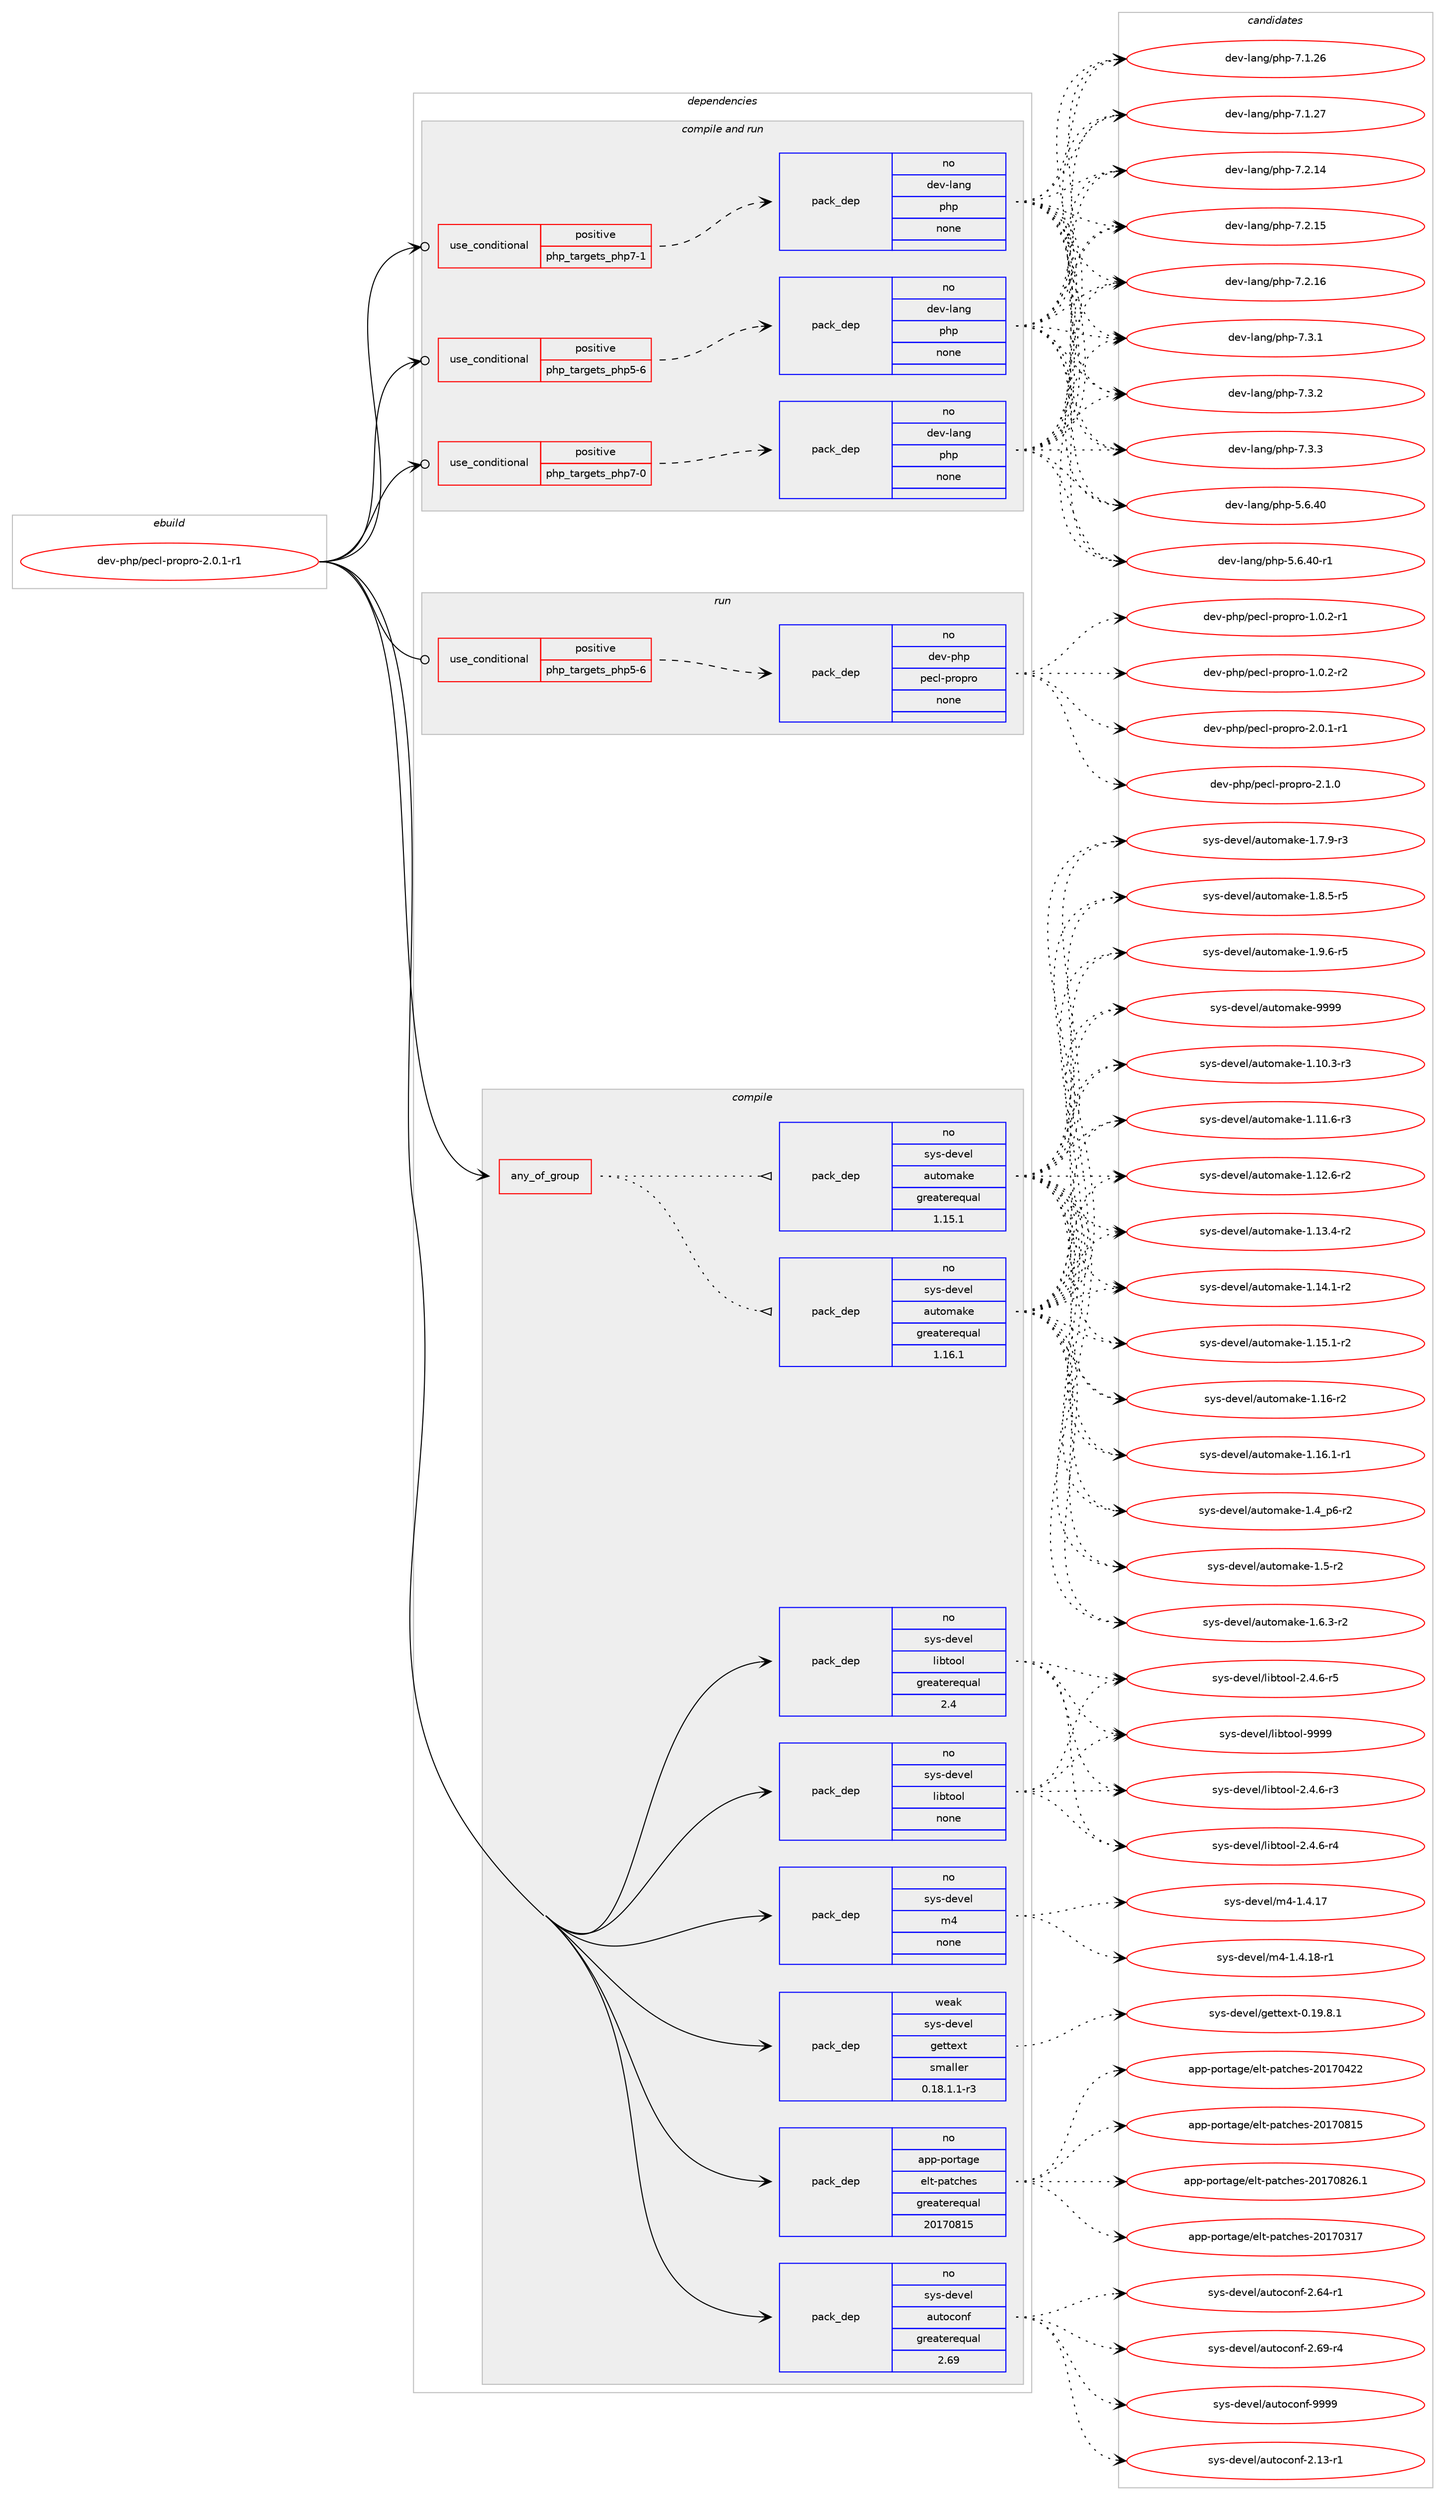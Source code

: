 digraph prolog {

# *************
# Graph options
# *************

newrank=true;
concentrate=true;
compound=true;
graph [rankdir=LR,fontname=Helvetica,fontsize=10,ranksep=1.5];#, ranksep=2.5, nodesep=0.2];
edge  [arrowhead=vee];
node  [fontname=Helvetica,fontsize=10];

# **********
# The ebuild
# **********

subgraph cluster_leftcol {
color=gray;
rank=same;
label=<<i>ebuild</i>>;
id [label="dev-php/pecl-propro-2.0.1-r1", color=red, width=4, href="../dev-php/pecl-propro-2.0.1-r1.svg"];
}

# ****************
# The dependencies
# ****************

subgraph cluster_midcol {
color=gray;
label=<<i>dependencies</i>>;
subgraph cluster_compile {
fillcolor="#eeeeee";
style=filled;
label=<<i>compile</i>>;
subgraph any22597 {
dependency1394840 [label=<<TABLE BORDER="0" CELLBORDER="1" CELLSPACING="0" CELLPADDING="4"><TR><TD CELLPADDING="10">any_of_group</TD></TR></TABLE>>, shape=none, color=red];subgraph pack1001887 {
dependency1394841 [label=<<TABLE BORDER="0" CELLBORDER="1" CELLSPACING="0" CELLPADDING="4" WIDTH="220"><TR><TD ROWSPAN="6" CELLPADDING="30">pack_dep</TD></TR><TR><TD WIDTH="110">no</TD></TR><TR><TD>sys-devel</TD></TR><TR><TD>automake</TD></TR><TR><TD>greaterequal</TD></TR><TR><TD>1.16.1</TD></TR></TABLE>>, shape=none, color=blue];
}
dependency1394840:e -> dependency1394841:w [weight=20,style="dotted",arrowhead="oinv"];
subgraph pack1001888 {
dependency1394842 [label=<<TABLE BORDER="0" CELLBORDER="1" CELLSPACING="0" CELLPADDING="4" WIDTH="220"><TR><TD ROWSPAN="6" CELLPADDING="30">pack_dep</TD></TR><TR><TD WIDTH="110">no</TD></TR><TR><TD>sys-devel</TD></TR><TR><TD>automake</TD></TR><TR><TD>greaterequal</TD></TR><TR><TD>1.15.1</TD></TR></TABLE>>, shape=none, color=blue];
}
dependency1394840:e -> dependency1394842:w [weight=20,style="dotted",arrowhead="oinv"];
}
id:e -> dependency1394840:w [weight=20,style="solid",arrowhead="vee"];
subgraph pack1001889 {
dependency1394843 [label=<<TABLE BORDER="0" CELLBORDER="1" CELLSPACING="0" CELLPADDING="4" WIDTH="220"><TR><TD ROWSPAN="6" CELLPADDING="30">pack_dep</TD></TR><TR><TD WIDTH="110">no</TD></TR><TR><TD>app-portage</TD></TR><TR><TD>elt-patches</TD></TR><TR><TD>greaterequal</TD></TR><TR><TD>20170815</TD></TR></TABLE>>, shape=none, color=blue];
}
id:e -> dependency1394843:w [weight=20,style="solid",arrowhead="vee"];
subgraph pack1001890 {
dependency1394844 [label=<<TABLE BORDER="0" CELLBORDER="1" CELLSPACING="0" CELLPADDING="4" WIDTH="220"><TR><TD ROWSPAN="6" CELLPADDING="30">pack_dep</TD></TR><TR><TD WIDTH="110">no</TD></TR><TR><TD>sys-devel</TD></TR><TR><TD>autoconf</TD></TR><TR><TD>greaterequal</TD></TR><TR><TD>2.69</TD></TR></TABLE>>, shape=none, color=blue];
}
id:e -> dependency1394844:w [weight=20,style="solid",arrowhead="vee"];
subgraph pack1001891 {
dependency1394845 [label=<<TABLE BORDER="0" CELLBORDER="1" CELLSPACING="0" CELLPADDING="4" WIDTH="220"><TR><TD ROWSPAN="6" CELLPADDING="30">pack_dep</TD></TR><TR><TD WIDTH="110">no</TD></TR><TR><TD>sys-devel</TD></TR><TR><TD>libtool</TD></TR><TR><TD>greaterequal</TD></TR><TR><TD>2.4</TD></TR></TABLE>>, shape=none, color=blue];
}
id:e -> dependency1394845:w [weight=20,style="solid",arrowhead="vee"];
subgraph pack1001892 {
dependency1394846 [label=<<TABLE BORDER="0" CELLBORDER="1" CELLSPACING="0" CELLPADDING="4" WIDTH="220"><TR><TD ROWSPAN="6" CELLPADDING="30">pack_dep</TD></TR><TR><TD WIDTH="110">no</TD></TR><TR><TD>sys-devel</TD></TR><TR><TD>libtool</TD></TR><TR><TD>none</TD></TR><TR><TD></TD></TR></TABLE>>, shape=none, color=blue];
}
id:e -> dependency1394846:w [weight=20,style="solid",arrowhead="vee"];
subgraph pack1001893 {
dependency1394847 [label=<<TABLE BORDER="0" CELLBORDER="1" CELLSPACING="0" CELLPADDING="4" WIDTH="220"><TR><TD ROWSPAN="6" CELLPADDING="30">pack_dep</TD></TR><TR><TD WIDTH="110">no</TD></TR><TR><TD>sys-devel</TD></TR><TR><TD>m4</TD></TR><TR><TD>none</TD></TR><TR><TD></TD></TR></TABLE>>, shape=none, color=blue];
}
id:e -> dependency1394847:w [weight=20,style="solid",arrowhead="vee"];
subgraph pack1001894 {
dependency1394848 [label=<<TABLE BORDER="0" CELLBORDER="1" CELLSPACING="0" CELLPADDING="4" WIDTH="220"><TR><TD ROWSPAN="6" CELLPADDING="30">pack_dep</TD></TR><TR><TD WIDTH="110">weak</TD></TR><TR><TD>sys-devel</TD></TR><TR><TD>gettext</TD></TR><TR><TD>smaller</TD></TR><TR><TD>0.18.1.1-r3</TD></TR></TABLE>>, shape=none, color=blue];
}
id:e -> dependency1394848:w [weight=20,style="solid",arrowhead="vee"];
}
subgraph cluster_compileandrun {
fillcolor="#eeeeee";
style=filled;
label=<<i>compile and run</i>>;
subgraph cond369791 {
dependency1394849 [label=<<TABLE BORDER="0" CELLBORDER="1" CELLSPACING="0" CELLPADDING="4"><TR><TD ROWSPAN="3" CELLPADDING="10">use_conditional</TD></TR><TR><TD>positive</TD></TR><TR><TD>php_targets_php5-6</TD></TR></TABLE>>, shape=none, color=red];
subgraph pack1001895 {
dependency1394850 [label=<<TABLE BORDER="0" CELLBORDER="1" CELLSPACING="0" CELLPADDING="4" WIDTH="220"><TR><TD ROWSPAN="6" CELLPADDING="30">pack_dep</TD></TR><TR><TD WIDTH="110">no</TD></TR><TR><TD>dev-lang</TD></TR><TR><TD>php</TD></TR><TR><TD>none</TD></TR><TR><TD></TD></TR></TABLE>>, shape=none, color=blue];
}
dependency1394849:e -> dependency1394850:w [weight=20,style="dashed",arrowhead="vee"];
}
id:e -> dependency1394849:w [weight=20,style="solid",arrowhead="odotvee"];
subgraph cond369792 {
dependency1394851 [label=<<TABLE BORDER="0" CELLBORDER="1" CELLSPACING="0" CELLPADDING="4"><TR><TD ROWSPAN="3" CELLPADDING="10">use_conditional</TD></TR><TR><TD>positive</TD></TR><TR><TD>php_targets_php7-0</TD></TR></TABLE>>, shape=none, color=red];
subgraph pack1001896 {
dependency1394852 [label=<<TABLE BORDER="0" CELLBORDER="1" CELLSPACING="0" CELLPADDING="4" WIDTH="220"><TR><TD ROWSPAN="6" CELLPADDING="30">pack_dep</TD></TR><TR><TD WIDTH="110">no</TD></TR><TR><TD>dev-lang</TD></TR><TR><TD>php</TD></TR><TR><TD>none</TD></TR><TR><TD></TD></TR></TABLE>>, shape=none, color=blue];
}
dependency1394851:e -> dependency1394852:w [weight=20,style="dashed",arrowhead="vee"];
}
id:e -> dependency1394851:w [weight=20,style="solid",arrowhead="odotvee"];
subgraph cond369793 {
dependency1394853 [label=<<TABLE BORDER="0" CELLBORDER="1" CELLSPACING="0" CELLPADDING="4"><TR><TD ROWSPAN="3" CELLPADDING="10">use_conditional</TD></TR><TR><TD>positive</TD></TR><TR><TD>php_targets_php7-1</TD></TR></TABLE>>, shape=none, color=red];
subgraph pack1001897 {
dependency1394854 [label=<<TABLE BORDER="0" CELLBORDER="1" CELLSPACING="0" CELLPADDING="4" WIDTH="220"><TR><TD ROWSPAN="6" CELLPADDING="30">pack_dep</TD></TR><TR><TD WIDTH="110">no</TD></TR><TR><TD>dev-lang</TD></TR><TR><TD>php</TD></TR><TR><TD>none</TD></TR><TR><TD></TD></TR></TABLE>>, shape=none, color=blue];
}
dependency1394853:e -> dependency1394854:w [weight=20,style="dashed",arrowhead="vee"];
}
id:e -> dependency1394853:w [weight=20,style="solid",arrowhead="odotvee"];
}
subgraph cluster_run {
fillcolor="#eeeeee";
style=filled;
label=<<i>run</i>>;
subgraph cond369794 {
dependency1394855 [label=<<TABLE BORDER="0" CELLBORDER="1" CELLSPACING="0" CELLPADDING="4"><TR><TD ROWSPAN="3" CELLPADDING="10">use_conditional</TD></TR><TR><TD>positive</TD></TR><TR><TD>php_targets_php5-6</TD></TR></TABLE>>, shape=none, color=red];
subgraph pack1001898 {
dependency1394856 [label=<<TABLE BORDER="0" CELLBORDER="1" CELLSPACING="0" CELLPADDING="4" WIDTH="220"><TR><TD ROWSPAN="6" CELLPADDING="30">pack_dep</TD></TR><TR><TD WIDTH="110">no</TD></TR><TR><TD>dev-php</TD></TR><TR><TD>pecl-propro</TD></TR><TR><TD>none</TD></TR><TR><TD></TD></TR></TABLE>>, shape=none, color=blue];
}
dependency1394855:e -> dependency1394856:w [weight=20,style="dashed",arrowhead="vee"];
}
id:e -> dependency1394855:w [weight=20,style="solid",arrowhead="odot"];
}
}

# **************
# The candidates
# **************

subgraph cluster_choices {
rank=same;
color=gray;
label=<<i>candidates</i>>;

subgraph choice1001887 {
color=black;
nodesep=1;
choice11512111545100101118101108479711711611110997107101454946494846514511451 [label="sys-devel/automake-1.10.3-r3", color=red, width=4,href="../sys-devel/automake-1.10.3-r3.svg"];
choice11512111545100101118101108479711711611110997107101454946494946544511451 [label="sys-devel/automake-1.11.6-r3", color=red, width=4,href="../sys-devel/automake-1.11.6-r3.svg"];
choice11512111545100101118101108479711711611110997107101454946495046544511450 [label="sys-devel/automake-1.12.6-r2", color=red, width=4,href="../sys-devel/automake-1.12.6-r2.svg"];
choice11512111545100101118101108479711711611110997107101454946495146524511450 [label="sys-devel/automake-1.13.4-r2", color=red, width=4,href="../sys-devel/automake-1.13.4-r2.svg"];
choice11512111545100101118101108479711711611110997107101454946495246494511450 [label="sys-devel/automake-1.14.1-r2", color=red, width=4,href="../sys-devel/automake-1.14.1-r2.svg"];
choice11512111545100101118101108479711711611110997107101454946495346494511450 [label="sys-devel/automake-1.15.1-r2", color=red, width=4,href="../sys-devel/automake-1.15.1-r2.svg"];
choice1151211154510010111810110847971171161111099710710145494649544511450 [label="sys-devel/automake-1.16-r2", color=red, width=4,href="../sys-devel/automake-1.16-r2.svg"];
choice11512111545100101118101108479711711611110997107101454946495446494511449 [label="sys-devel/automake-1.16.1-r1", color=red, width=4,href="../sys-devel/automake-1.16.1-r1.svg"];
choice115121115451001011181011084797117116111109971071014549465295112544511450 [label="sys-devel/automake-1.4_p6-r2", color=red, width=4,href="../sys-devel/automake-1.4_p6-r2.svg"];
choice11512111545100101118101108479711711611110997107101454946534511450 [label="sys-devel/automake-1.5-r2", color=red, width=4,href="../sys-devel/automake-1.5-r2.svg"];
choice115121115451001011181011084797117116111109971071014549465446514511450 [label="sys-devel/automake-1.6.3-r2", color=red, width=4,href="../sys-devel/automake-1.6.3-r2.svg"];
choice115121115451001011181011084797117116111109971071014549465546574511451 [label="sys-devel/automake-1.7.9-r3", color=red, width=4,href="../sys-devel/automake-1.7.9-r3.svg"];
choice115121115451001011181011084797117116111109971071014549465646534511453 [label="sys-devel/automake-1.8.5-r5", color=red, width=4,href="../sys-devel/automake-1.8.5-r5.svg"];
choice115121115451001011181011084797117116111109971071014549465746544511453 [label="sys-devel/automake-1.9.6-r5", color=red, width=4,href="../sys-devel/automake-1.9.6-r5.svg"];
choice115121115451001011181011084797117116111109971071014557575757 [label="sys-devel/automake-9999", color=red, width=4,href="../sys-devel/automake-9999.svg"];
dependency1394841:e -> choice11512111545100101118101108479711711611110997107101454946494846514511451:w [style=dotted,weight="100"];
dependency1394841:e -> choice11512111545100101118101108479711711611110997107101454946494946544511451:w [style=dotted,weight="100"];
dependency1394841:e -> choice11512111545100101118101108479711711611110997107101454946495046544511450:w [style=dotted,weight="100"];
dependency1394841:e -> choice11512111545100101118101108479711711611110997107101454946495146524511450:w [style=dotted,weight="100"];
dependency1394841:e -> choice11512111545100101118101108479711711611110997107101454946495246494511450:w [style=dotted,weight="100"];
dependency1394841:e -> choice11512111545100101118101108479711711611110997107101454946495346494511450:w [style=dotted,weight="100"];
dependency1394841:e -> choice1151211154510010111810110847971171161111099710710145494649544511450:w [style=dotted,weight="100"];
dependency1394841:e -> choice11512111545100101118101108479711711611110997107101454946495446494511449:w [style=dotted,weight="100"];
dependency1394841:e -> choice115121115451001011181011084797117116111109971071014549465295112544511450:w [style=dotted,weight="100"];
dependency1394841:e -> choice11512111545100101118101108479711711611110997107101454946534511450:w [style=dotted,weight="100"];
dependency1394841:e -> choice115121115451001011181011084797117116111109971071014549465446514511450:w [style=dotted,weight="100"];
dependency1394841:e -> choice115121115451001011181011084797117116111109971071014549465546574511451:w [style=dotted,weight="100"];
dependency1394841:e -> choice115121115451001011181011084797117116111109971071014549465646534511453:w [style=dotted,weight="100"];
dependency1394841:e -> choice115121115451001011181011084797117116111109971071014549465746544511453:w [style=dotted,weight="100"];
dependency1394841:e -> choice115121115451001011181011084797117116111109971071014557575757:w [style=dotted,weight="100"];
}
subgraph choice1001888 {
color=black;
nodesep=1;
choice11512111545100101118101108479711711611110997107101454946494846514511451 [label="sys-devel/automake-1.10.3-r3", color=red, width=4,href="../sys-devel/automake-1.10.3-r3.svg"];
choice11512111545100101118101108479711711611110997107101454946494946544511451 [label="sys-devel/automake-1.11.6-r3", color=red, width=4,href="../sys-devel/automake-1.11.6-r3.svg"];
choice11512111545100101118101108479711711611110997107101454946495046544511450 [label="sys-devel/automake-1.12.6-r2", color=red, width=4,href="../sys-devel/automake-1.12.6-r2.svg"];
choice11512111545100101118101108479711711611110997107101454946495146524511450 [label="sys-devel/automake-1.13.4-r2", color=red, width=4,href="../sys-devel/automake-1.13.4-r2.svg"];
choice11512111545100101118101108479711711611110997107101454946495246494511450 [label="sys-devel/automake-1.14.1-r2", color=red, width=4,href="../sys-devel/automake-1.14.1-r2.svg"];
choice11512111545100101118101108479711711611110997107101454946495346494511450 [label="sys-devel/automake-1.15.1-r2", color=red, width=4,href="../sys-devel/automake-1.15.1-r2.svg"];
choice1151211154510010111810110847971171161111099710710145494649544511450 [label="sys-devel/automake-1.16-r2", color=red, width=4,href="../sys-devel/automake-1.16-r2.svg"];
choice11512111545100101118101108479711711611110997107101454946495446494511449 [label="sys-devel/automake-1.16.1-r1", color=red, width=4,href="../sys-devel/automake-1.16.1-r1.svg"];
choice115121115451001011181011084797117116111109971071014549465295112544511450 [label="sys-devel/automake-1.4_p6-r2", color=red, width=4,href="../sys-devel/automake-1.4_p6-r2.svg"];
choice11512111545100101118101108479711711611110997107101454946534511450 [label="sys-devel/automake-1.5-r2", color=red, width=4,href="../sys-devel/automake-1.5-r2.svg"];
choice115121115451001011181011084797117116111109971071014549465446514511450 [label="sys-devel/automake-1.6.3-r2", color=red, width=4,href="../sys-devel/automake-1.6.3-r2.svg"];
choice115121115451001011181011084797117116111109971071014549465546574511451 [label="sys-devel/automake-1.7.9-r3", color=red, width=4,href="../sys-devel/automake-1.7.9-r3.svg"];
choice115121115451001011181011084797117116111109971071014549465646534511453 [label="sys-devel/automake-1.8.5-r5", color=red, width=4,href="../sys-devel/automake-1.8.5-r5.svg"];
choice115121115451001011181011084797117116111109971071014549465746544511453 [label="sys-devel/automake-1.9.6-r5", color=red, width=4,href="../sys-devel/automake-1.9.6-r5.svg"];
choice115121115451001011181011084797117116111109971071014557575757 [label="sys-devel/automake-9999", color=red, width=4,href="../sys-devel/automake-9999.svg"];
dependency1394842:e -> choice11512111545100101118101108479711711611110997107101454946494846514511451:w [style=dotted,weight="100"];
dependency1394842:e -> choice11512111545100101118101108479711711611110997107101454946494946544511451:w [style=dotted,weight="100"];
dependency1394842:e -> choice11512111545100101118101108479711711611110997107101454946495046544511450:w [style=dotted,weight="100"];
dependency1394842:e -> choice11512111545100101118101108479711711611110997107101454946495146524511450:w [style=dotted,weight="100"];
dependency1394842:e -> choice11512111545100101118101108479711711611110997107101454946495246494511450:w [style=dotted,weight="100"];
dependency1394842:e -> choice11512111545100101118101108479711711611110997107101454946495346494511450:w [style=dotted,weight="100"];
dependency1394842:e -> choice1151211154510010111810110847971171161111099710710145494649544511450:w [style=dotted,weight="100"];
dependency1394842:e -> choice11512111545100101118101108479711711611110997107101454946495446494511449:w [style=dotted,weight="100"];
dependency1394842:e -> choice115121115451001011181011084797117116111109971071014549465295112544511450:w [style=dotted,weight="100"];
dependency1394842:e -> choice11512111545100101118101108479711711611110997107101454946534511450:w [style=dotted,weight="100"];
dependency1394842:e -> choice115121115451001011181011084797117116111109971071014549465446514511450:w [style=dotted,weight="100"];
dependency1394842:e -> choice115121115451001011181011084797117116111109971071014549465546574511451:w [style=dotted,weight="100"];
dependency1394842:e -> choice115121115451001011181011084797117116111109971071014549465646534511453:w [style=dotted,weight="100"];
dependency1394842:e -> choice115121115451001011181011084797117116111109971071014549465746544511453:w [style=dotted,weight="100"];
dependency1394842:e -> choice115121115451001011181011084797117116111109971071014557575757:w [style=dotted,weight="100"];
}
subgraph choice1001889 {
color=black;
nodesep=1;
choice97112112451121111141169710310147101108116451129711699104101115455048495548514955 [label="app-portage/elt-patches-20170317", color=red, width=4,href="../app-portage/elt-patches-20170317.svg"];
choice97112112451121111141169710310147101108116451129711699104101115455048495548525050 [label="app-portage/elt-patches-20170422", color=red, width=4,href="../app-portage/elt-patches-20170422.svg"];
choice97112112451121111141169710310147101108116451129711699104101115455048495548564953 [label="app-portage/elt-patches-20170815", color=red, width=4,href="../app-portage/elt-patches-20170815.svg"];
choice971121124511211111411697103101471011081164511297116991041011154550484955485650544649 [label="app-portage/elt-patches-20170826.1", color=red, width=4,href="../app-portage/elt-patches-20170826.1.svg"];
dependency1394843:e -> choice97112112451121111141169710310147101108116451129711699104101115455048495548514955:w [style=dotted,weight="100"];
dependency1394843:e -> choice97112112451121111141169710310147101108116451129711699104101115455048495548525050:w [style=dotted,weight="100"];
dependency1394843:e -> choice97112112451121111141169710310147101108116451129711699104101115455048495548564953:w [style=dotted,weight="100"];
dependency1394843:e -> choice971121124511211111411697103101471011081164511297116991041011154550484955485650544649:w [style=dotted,weight="100"];
}
subgraph choice1001890 {
color=black;
nodesep=1;
choice1151211154510010111810110847971171161119911111010245504649514511449 [label="sys-devel/autoconf-2.13-r1", color=red, width=4,href="../sys-devel/autoconf-2.13-r1.svg"];
choice1151211154510010111810110847971171161119911111010245504654524511449 [label="sys-devel/autoconf-2.64-r1", color=red, width=4,href="../sys-devel/autoconf-2.64-r1.svg"];
choice1151211154510010111810110847971171161119911111010245504654574511452 [label="sys-devel/autoconf-2.69-r4", color=red, width=4,href="../sys-devel/autoconf-2.69-r4.svg"];
choice115121115451001011181011084797117116111991111101024557575757 [label="sys-devel/autoconf-9999", color=red, width=4,href="../sys-devel/autoconf-9999.svg"];
dependency1394844:e -> choice1151211154510010111810110847971171161119911111010245504649514511449:w [style=dotted,weight="100"];
dependency1394844:e -> choice1151211154510010111810110847971171161119911111010245504654524511449:w [style=dotted,weight="100"];
dependency1394844:e -> choice1151211154510010111810110847971171161119911111010245504654574511452:w [style=dotted,weight="100"];
dependency1394844:e -> choice115121115451001011181011084797117116111991111101024557575757:w [style=dotted,weight="100"];
}
subgraph choice1001891 {
color=black;
nodesep=1;
choice1151211154510010111810110847108105981161111111084550465246544511451 [label="sys-devel/libtool-2.4.6-r3", color=red, width=4,href="../sys-devel/libtool-2.4.6-r3.svg"];
choice1151211154510010111810110847108105981161111111084550465246544511452 [label="sys-devel/libtool-2.4.6-r4", color=red, width=4,href="../sys-devel/libtool-2.4.6-r4.svg"];
choice1151211154510010111810110847108105981161111111084550465246544511453 [label="sys-devel/libtool-2.4.6-r5", color=red, width=4,href="../sys-devel/libtool-2.4.6-r5.svg"];
choice1151211154510010111810110847108105981161111111084557575757 [label="sys-devel/libtool-9999", color=red, width=4,href="../sys-devel/libtool-9999.svg"];
dependency1394845:e -> choice1151211154510010111810110847108105981161111111084550465246544511451:w [style=dotted,weight="100"];
dependency1394845:e -> choice1151211154510010111810110847108105981161111111084550465246544511452:w [style=dotted,weight="100"];
dependency1394845:e -> choice1151211154510010111810110847108105981161111111084550465246544511453:w [style=dotted,weight="100"];
dependency1394845:e -> choice1151211154510010111810110847108105981161111111084557575757:w [style=dotted,weight="100"];
}
subgraph choice1001892 {
color=black;
nodesep=1;
choice1151211154510010111810110847108105981161111111084550465246544511451 [label="sys-devel/libtool-2.4.6-r3", color=red, width=4,href="../sys-devel/libtool-2.4.6-r3.svg"];
choice1151211154510010111810110847108105981161111111084550465246544511452 [label="sys-devel/libtool-2.4.6-r4", color=red, width=4,href="../sys-devel/libtool-2.4.6-r4.svg"];
choice1151211154510010111810110847108105981161111111084550465246544511453 [label="sys-devel/libtool-2.4.6-r5", color=red, width=4,href="../sys-devel/libtool-2.4.6-r5.svg"];
choice1151211154510010111810110847108105981161111111084557575757 [label="sys-devel/libtool-9999", color=red, width=4,href="../sys-devel/libtool-9999.svg"];
dependency1394846:e -> choice1151211154510010111810110847108105981161111111084550465246544511451:w [style=dotted,weight="100"];
dependency1394846:e -> choice1151211154510010111810110847108105981161111111084550465246544511452:w [style=dotted,weight="100"];
dependency1394846:e -> choice1151211154510010111810110847108105981161111111084550465246544511453:w [style=dotted,weight="100"];
dependency1394846:e -> choice1151211154510010111810110847108105981161111111084557575757:w [style=dotted,weight="100"];
}
subgraph choice1001893 {
color=black;
nodesep=1;
choice11512111545100101118101108471095245494652464955 [label="sys-devel/m4-1.4.17", color=red, width=4,href="../sys-devel/m4-1.4.17.svg"];
choice115121115451001011181011084710952454946524649564511449 [label="sys-devel/m4-1.4.18-r1", color=red, width=4,href="../sys-devel/m4-1.4.18-r1.svg"];
dependency1394847:e -> choice11512111545100101118101108471095245494652464955:w [style=dotted,weight="100"];
dependency1394847:e -> choice115121115451001011181011084710952454946524649564511449:w [style=dotted,weight="100"];
}
subgraph choice1001894 {
color=black;
nodesep=1;
choice1151211154510010111810110847103101116116101120116454846495746564649 [label="sys-devel/gettext-0.19.8.1", color=red, width=4,href="../sys-devel/gettext-0.19.8.1.svg"];
dependency1394848:e -> choice1151211154510010111810110847103101116116101120116454846495746564649:w [style=dotted,weight="100"];
}
subgraph choice1001895 {
color=black;
nodesep=1;
choice10010111845108971101034711210411245534654465248 [label="dev-lang/php-5.6.40", color=red, width=4,href="../dev-lang/php-5.6.40.svg"];
choice100101118451089711010347112104112455346544652484511449 [label="dev-lang/php-5.6.40-r1", color=red, width=4,href="../dev-lang/php-5.6.40-r1.svg"];
choice10010111845108971101034711210411245554649465054 [label="dev-lang/php-7.1.26", color=red, width=4,href="../dev-lang/php-7.1.26.svg"];
choice10010111845108971101034711210411245554649465055 [label="dev-lang/php-7.1.27", color=red, width=4,href="../dev-lang/php-7.1.27.svg"];
choice10010111845108971101034711210411245554650464952 [label="dev-lang/php-7.2.14", color=red, width=4,href="../dev-lang/php-7.2.14.svg"];
choice10010111845108971101034711210411245554650464953 [label="dev-lang/php-7.2.15", color=red, width=4,href="../dev-lang/php-7.2.15.svg"];
choice10010111845108971101034711210411245554650464954 [label="dev-lang/php-7.2.16", color=red, width=4,href="../dev-lang/php-7.2.16.svg"];
choice100101118451089711010347112104112455546514649 [label="dev-lang/php-7.3.1", color=red, width=4,href="../dev-lang/php-7.3.1.svg"];
choice100101118451089711010347112104112455546514650 [label="dev-lang/php-7.3.2", color=red, width=4,href="../dev-lang/php-7.3.2.svg"];
choice100101118451089711010347112104112455546514651 [label="dev-lang/php-7.3.3", color=red, width=4,href="../dev-lang/php-7.3.3.svg"];
dependency1394850:e -> choice10010111845108971101034711210411245534654465248:w [style=dotted,weight="100"];
dependency1394850:e -> choice100101118451089711010347112104112455346544652484511449:w [style=dotted,weight="100"];
dependency1394850:e -> choice10010111845108971101034711210411245554649465054:w [style=dotted,weight="100"];
dependency1394850:e -> choice10010111845108971101034711210411245554649465055:w [style=dotted,weight="100"];
dependency1394850:e -> choice10010111845108971101034711210411245554650464952:w [style=dotted,weight="100"];
dependency1394850:e -> choice10010111845108971101034711210411245554650464953:w [style=dotted,weight="100"];
dependency1394850:e -> choice10010111845108971101034711210411245554650464954:w [style=dotted,weight="100"];
dependency1394850:e -> choice100101118451089711010347112104112455546514649:w [style=dotted,weight="100"];
dependency1394850:e -> choice100101118451089711010347112104112455546514650:w [style=dotted,weight="100"];
dependency1394850:e -> choice100101118451089711010347112104112455546514651:w [style=dotted,weight="100"];
}
subgraph choice1001896 {
color=black;
nodesep=1;
choice10010111845108971101034711210411245534654465248 [label="dev-lang/php-5.6.40", color=red, width=4,href="../dev-lang/php-5.6.40.svg"];
choice100101118451089711010347112104112455346544652484511449 [label="dev-lang/php-5.6.40-r1", color=red, width=4,href="../dev-lang/php-5.6.40-r1.svg"];
choice10010111845108971101034711210411245554649465054 [label="dev-lang/php-7.1.26", color=red, width=4,href="../dev-lang/php-7.1.26.svg"];
choice10010111845108971101034711210411245554649465055 [label="dev-lang/php-7.1.27", color=red, width=4,href="../dev-lang/php-7.1.27.svg"];
choice10010111845108971101034711210411245554650464952 [label="dev-lang/php-7.2.14", color=red, width=4,href="../dev-lang/php-7.2.14.svg"];
choice10010111845108971101034711210411245554650464953 [label="dev-lang/php-7.2.15", color=red, width=4,href="../dev-lang/php-7.2.15.svg"];
choice10010111845108971101034711210411245554650464954 [label="dev-lang/php-7.2.16", color=red, width=4,href="../dev-lang/php-7.2.16.svg"];
choice100101118451089711010347112104112455546514649 [label="dev-lang/php-7.3.1", color=red, width=4,href="../dev-lang/php-7.3.1.svg"];
choice100101118451089711010347112104112455546514650 [label="dev-lang/php-7.3.2", color=red, width=4,href="../dev-lang/php-7.3.2.svg"];
choice100101118451089711010347112104112455546514651 [label="dev-lang/php-7.3.3", color=red, width=4,href="../dev-lang/php-7.3.3.svg"];
dependency1394852:e -> choice10010111845108971101034711210411245534654465248:w [style=dotted,weight="100"];
dependency1394852:e -> choice100101118451089711010347112104112455346544652484511449:w [style=dotted,weight="100"];
dependency1394852:e -> choice10010111845108971101034711210411245554649465054:w [style=dotted,weight="100"];
dependency1394852:e -> choice10010111845108971101034711210411245554649465055:w [style=dotted,weight="100"];
dependency1394852:e -> choice10010111845108971101034711210411245554650464952:w [style=dotted,weight="100"];
dependency1394852:e -> choice10010111845108971101034711210411245554650464953:w [style=dotted,weight="100"];
dependency1394852:e -> choice10010111845108971101034711210411245554650464954:w [style=dotted,weight="100"];
dependency1394852:e -> choice100101118451089711010347112104112455546514649:w [style=dotted,weight="100"];
dependency1394852:e -> choice100101118451089711010347112104112455546514650:w [style=dotted,weight="100"];
dependency1394852:e -> choice100101118451089711010347112104112455546514651:w [style=dotted,weight="100"];
}
subgraph choice1001897 {
color=black;
nodesep=1;
choice10010111845108971101034711210411245534654465248 [label="dev-lang/php-5.6.40", color=red, width=4,href="../dev-lang/php-5.6.40.svg"];
choice100101118451089711010347112104112455346544652484511449 [label="dev-lang/php-5.6.40-r1", color=red, width=4,href="../dev-lang/php-5.6.40-r1.svg"];
choice10010111845108971101034711210411245554649465054 [label="dev-lang/php-7.1.26", color=red, width=4,href="../dev-lang/php-7.1.26.svg"];
choice10010111845108971101034711210411245554649465055 [label="dev-lang/php-7.1.27", color=red, width=4,href="../dev-lang/php-7.1.27.svg"];
choice10010111845108971101034711210411245554650464952 [label="dev-lang/php-7.2.14", color=red, width=4,href="../dev-lang/php-7.2.14.svg"];
choice10010111845108971101034711210411245554650464953 [label="dev-lang/php-7.2.15", color=red, width=4,href="../dev-lang/php-7.2.15.svg"];
choice10010111845108971101034711210411245554650464954 [label="dev-lang/php-7.2.16", color=red, width=4,href="../dev-lang/php-7.2.16.svg"];
choice100101118451089711010347112104112455546514649 [label="dev-lang/php-7.3.1", color=red, width=4,href="../dev-lang/php-7.3.1.svg"];
choice100101118451089711010347112104112455546514650 [label="dev-lang/php-7.3.2", color=red, width=4,href="../dev-lang/php-7.3.2.svg"];
choice100101118451089711010347112104112455546514651 [label="dev-lang/php-7.3.3", color=red, width=4,href="../dev-lang/php-7.3.3.svg"];
dependency1394854:e -> choice10010111845108971101034711210411245534654465248:w [style=dotted,weight="100"];
dependency1394854:e -> choice100101118451089711010347112104112455346544652484511449:w [style=dotted,weight="100"];
dependency1394854:e -> choice10010111845108971101034711210411245554649465054:w [style=dotted,weight="100"];
dependency1394854:e -> choice10010111845108971101034711210411245554649465055:w [style=dotted,weight="100"];
dependency1394854:e -> choice10010111845108971101034711210411245554650464952:w [style=dotted,weight="100"];
dependency1394854:e -> choice10010111845108971101034711210411245554650464953:w [style=dotted,weight="100"];
dependency1394854:e -> choice10010111845108971101034711210411245554650464954:w [style=dotted,weight="100"];
dependency1394854:e -> choice100101118451089711010347112104112455546514649:w [style=dotted,weight="100"];
dependency1394854:e -> choice100101118451089711010347112104112455546514650:w [style=dotted,weight="100"];
dependency1394854:e -> choice100101118451089711010347112104112455546514651:w [style=dotted,weight="100"];
}
subgraph choice1001898 {
color=black;
nodesep=1;
choice100101118451121041124711210199108451121141111121141114549464846504511449 [label="dev-php/pecl-propro-1.0.2-r1", color=red, width=4,href="../dev-php/pecl-propro-1.0.2-r1.svg"];
choice100101118451121041124711210199108451121141111121141114549464846504511450 [label="dev-php/pecl-propro-1.0.2-r2", color=red, width=4,href="../dev-php/pecl-propro-1.0.2-r2.svg"];
choice100101118451121041124711210199108451121141111121141114550464846494511449 [label="dev-php/pecl-propro-2.0.1-r1", color=red, width=4,href="../dev-php/pecl-propro-2.0.1-r1.svg"];
choice10010111845112104112471121019910845112114111112114111455046494648 [label="dev-php/pecl-propro-2.1.0", color=red, width=4,href="../dev-php/pecl-propro-2.1.0.svg"];
dependency1394856:e -> choice100101118451121041124711210199108451121141111121141114549464846504511449:w [style=dotted,weight="100"];
dependency1394856:e -> choice100101118451121041124711210199108451121141111121141114549464846504511450:w [style=dotted,weight="100"];
dependency1394856:e -> choice100101118451121041124711210199108451121141111121141114550464846494511449:w [style=dotted,weight="100"];
dependency1394856:e -> choice10010111845112104112471121019910845112114111112114111455046494648:w [style=dotted,weight="100"];
}
}

}
